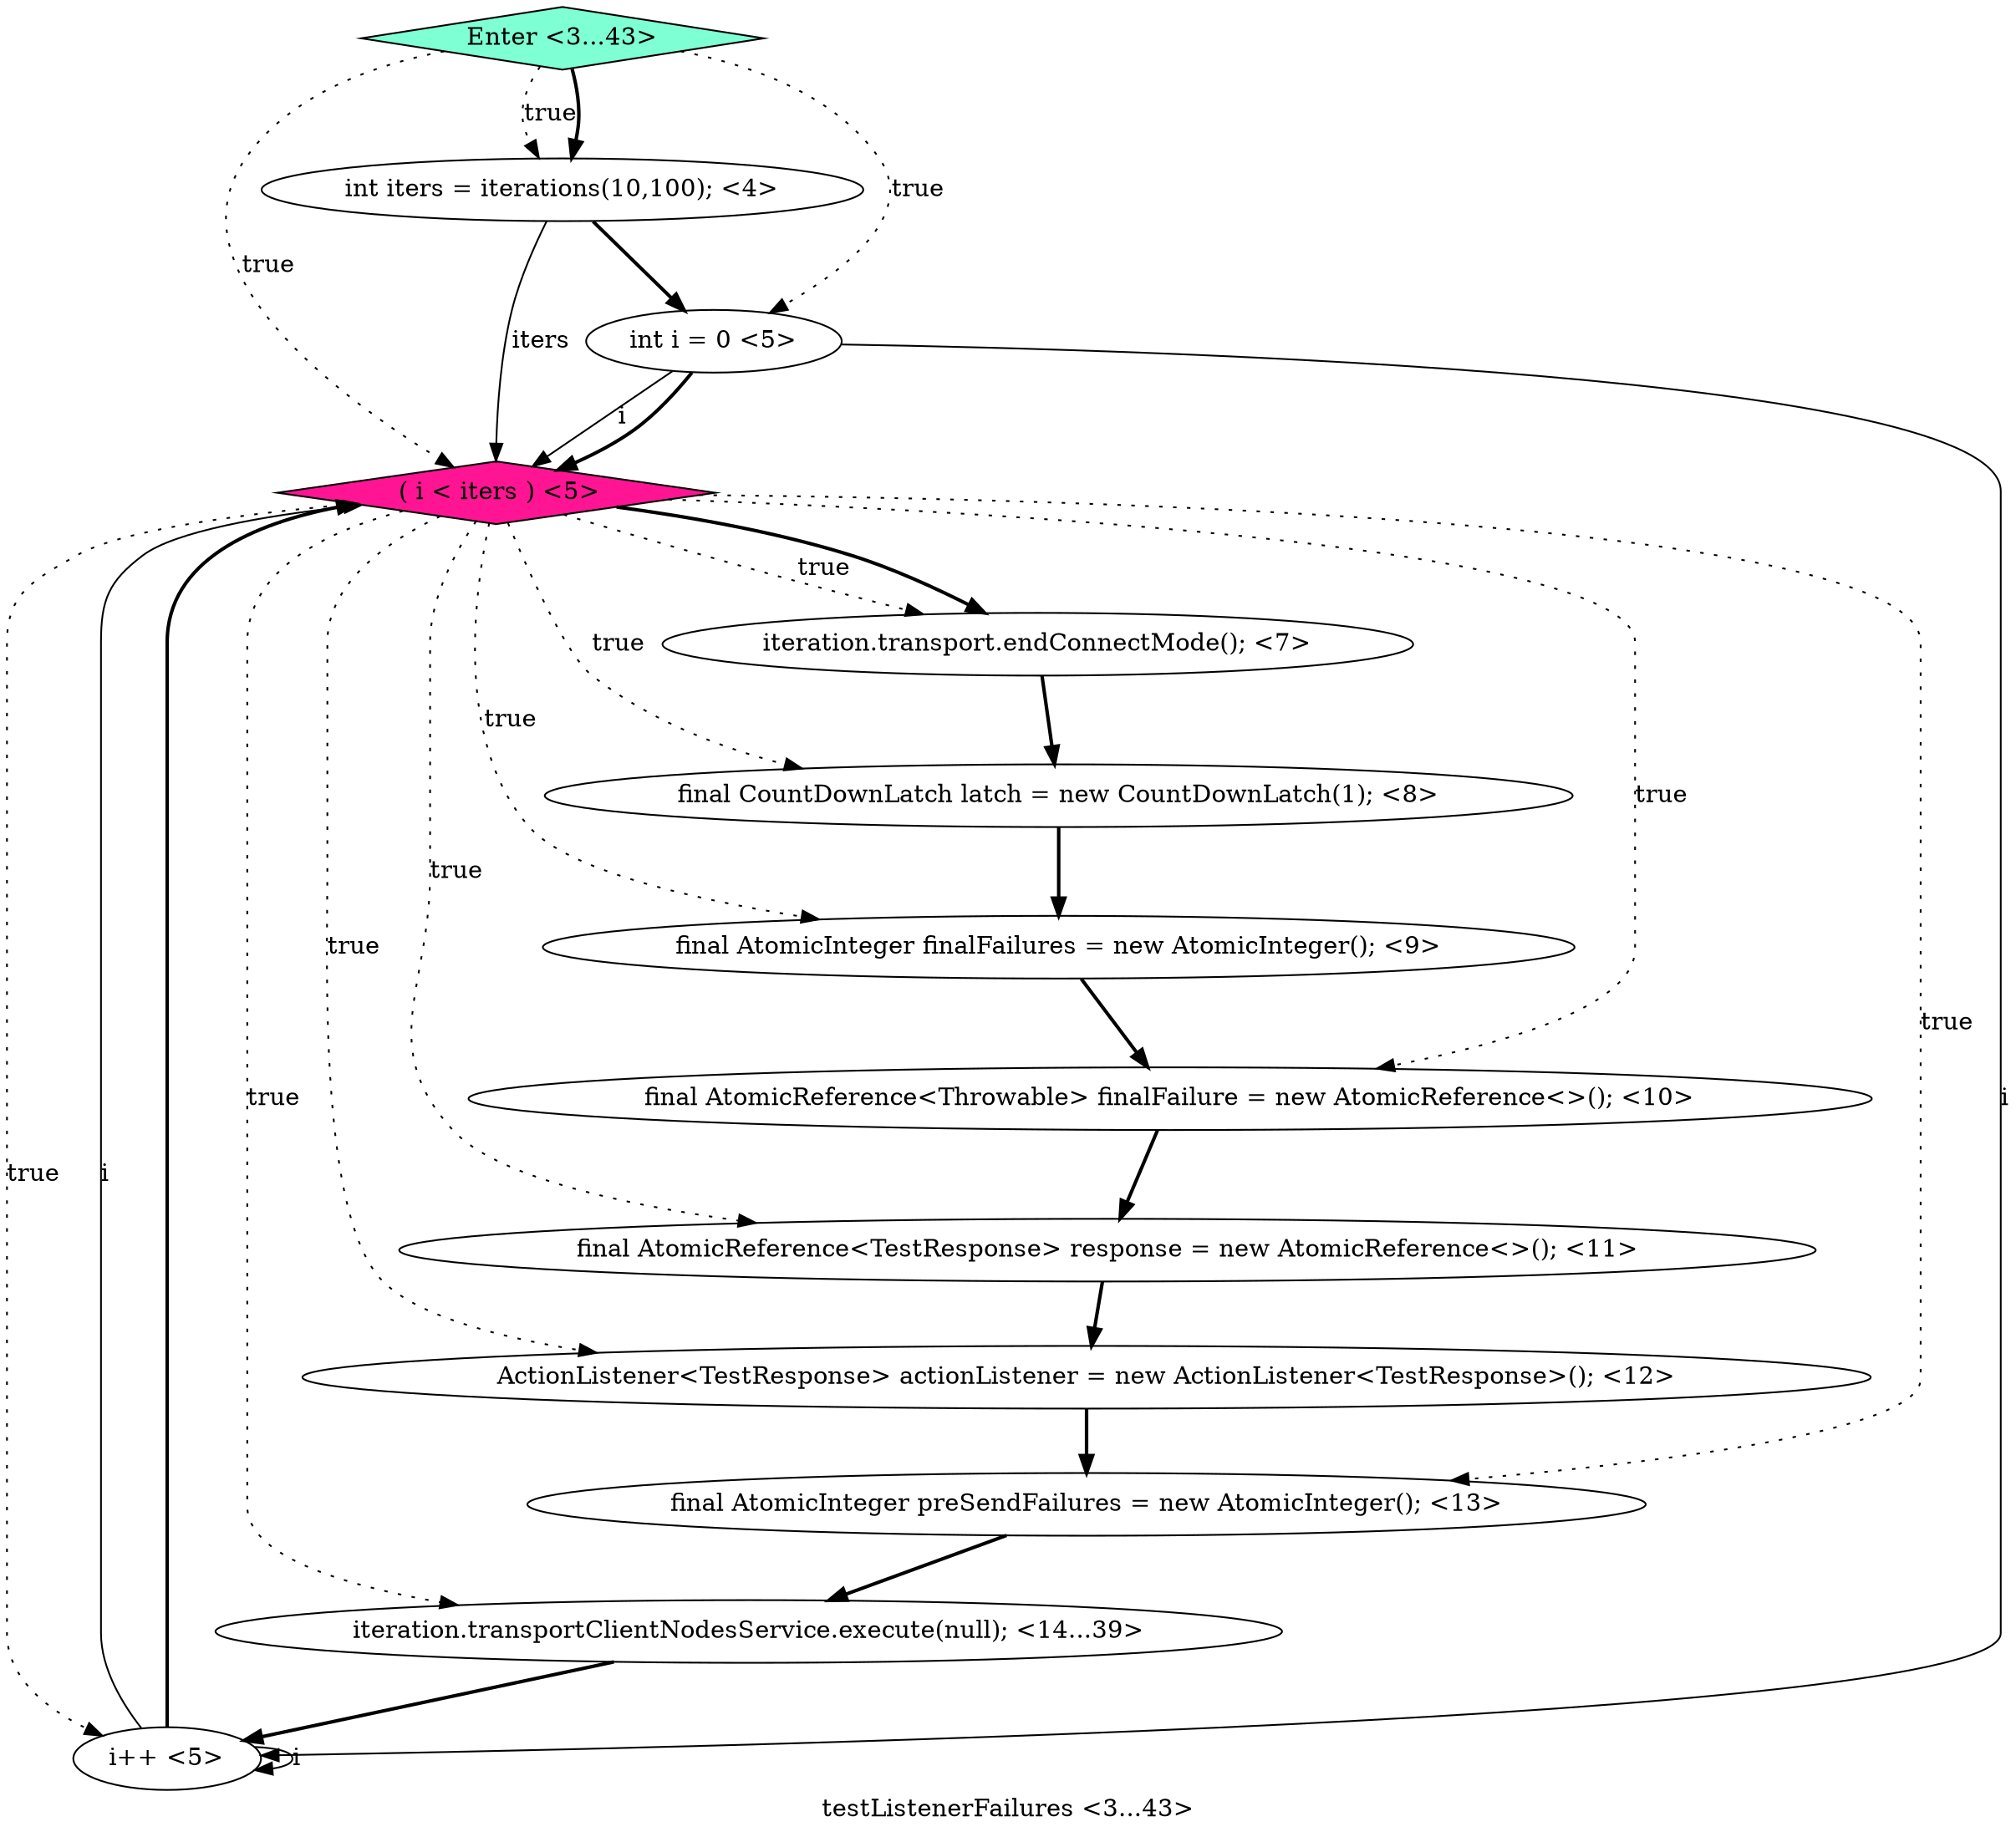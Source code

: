 digraph PDG {
label = "testListenerFailures <3...43>";
0.12 [style = filled, label = "Enter <3...43>", fillcolor = aquamarine, shape = diamond];
0.9 [style = filled, label = "ActionListener<TestResponse> actionListener = new ActionListener<TestResponse>(); <12>", fillcolor = white, shape = ellipse];
0.6 [style = filled, label = "final AtomicInteger finalFailures = new AtomicInteger(); <9>", fillcolor = white, shape = ellipse];
0.2 [style = filled, label = " ( i < iters ) <5>", fillcolor = deeppink, shape = diamond];
0.7 [style = filled, label = "final AtomicReference<Throwable> finalFailure = new AtomicReference<>(); <10>", fillcolor = white, shape = ellipse];
0.8 [style = filled, label = "final AtomicReference<TestResponse> response = new AtomicReference<>(); <11>", fillcolor = white, shape = ellipse];
0.3 [style = filled, label = "i++ <5>", fillcolor = white, shape = ellipse];
0.4 [style = filled, label = "iteration.transport.endConnectMode(); <7>", fillcolor = white, shape = ellipse];
0.0 [style = filled, label = "int iters = iterations(10,100); <4>", fillcolor = white, shape = ellipse];
0.5 [style = filled, label = "final CountDownLatch latch = new CountDownLatch(1); <8>", fillcolor = white, shape = ellipse];
0.10 [style = filled, label = "final AtomicInteger preSendFailures = new AtomicInteger(); <13>", fillcolor = white, shape = ellipse];
0.11 [style = filled, label = "iteration.transportClientNodesService.execute(null); <14...39>", fillcolor = white, shape = ellipse];
0.1 [style = filled, label = "int i = 0 <5>", fillcolor = white, shape = ellipse];
0.0 -> 0.1 [style = bold, label=""];
0.0 -> 0.2 [style = solid, label="iters"];
0.1 -> 0.2 [style = solid, label="i"];
0.1 -> 0.2 [style = bold, label=""];
0.1 -> 0.3 [style = solid, label="i"];
0.2 -> 0.3 [style = dotted, label="true"];
0.2 -> 0.4 [style = dotted, label="true"];
0.2 -> 0.4 [style = bold, label=""];
0.2 -> 0.5 [style = dotted, label="true"];
0.2 -> 0.6 [style = dotted, label="true"];
0.2 -> 0.7 [style = dotted, label="true"];
0.2 -> 0.8 [style = dotted, label="true"];
0.2 -> 0.9 [style = dotted, label="true"];
0.2 -> 0.10 [style = dotted, label="true"];
0.2 -> 0.11 [style = dotted, label="true"];
0.3 -> 0.2 [style = solid, label="i"];
0.3 -> 0.2 [style = bold, label=""];
0.3 -> 0.3 [style = solid, label="i"];
0.4 -> 0.5 [style = bold, label=""];
0.5 -> 0.6 [style = bold, label=""];
0.6 -> 0.7 [style = bold, label=""];
0.7 -> 0.8 [style = bold, label=""];
0.8 -> 0.9 [style = bold, label=""];
0.9 -> 0.10 [style = bold, label=""];
0.10 -> 0.11 [style = bold, label=""];
0.11 -> 0.3 [style = bold, label=""];
0.12 -> 0.0 [style = dotted, label="true"];
0.12 -> 0.0 [style = bold, label=""];
0.12 -> 0.1 [style = dotted, label="true"];
0.12 -> 0.2 [style = dotted, label="true"];
}
